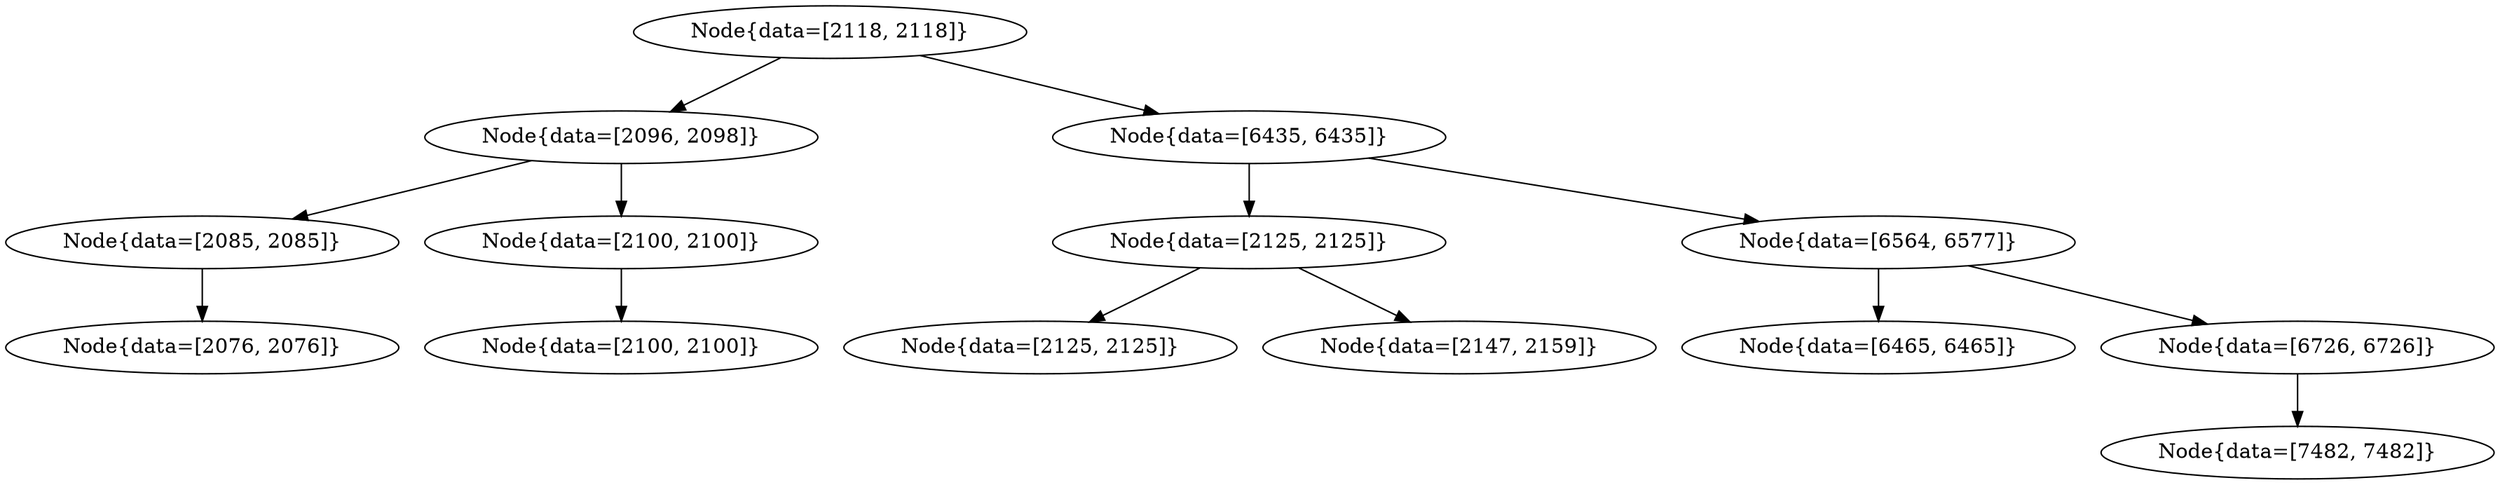 digraph G{
1498179267 [label="Node{data=[2118, 2118]}"]
1498179267 -> 1692817328
1692817328 [label="Node{data=[2096, 2098]}"]
1692817328 -> 1342257685
1342257685 [label="Node{data=[2085, 2085]}"]
1342257685 -> 1816583170
1816583170 [label="Node{data=[2076, 2076]}"]
1692817328 -> 1443288375
1443288375 [label="Node{data=[2100, 2100]}"]
1443288375 -> 742288
742288 [label="Node{data=[2100, 2100]}"]
1498179267 -> 1501761558
1501761558 [label="Node{data=[6435, 6435]}"]
1501761558 -> 58683880
58683880 [label="Node{data=[2125, 2125]}"]
58683880 -> 1672524765
1672524765 [label="Node{data=[2125, 2125]}"]
58683880 -> 964557800
964557800 [label="Node{data=[2147, 2159]}"]
1501761558 -> 2017419121
2017419121 [label="Node{data=[6564, 6577]}"]
2017419121 -> 3641775
3641775 [label="Node{data=[6465, 6465]}"]
2017419121 -> 1728050223
1728050223 [label="Node{data=[6726, 6726]}"]
1728050223 -> 814473635
814473635 [label="Node{data=[7482, 7482]}"]
}